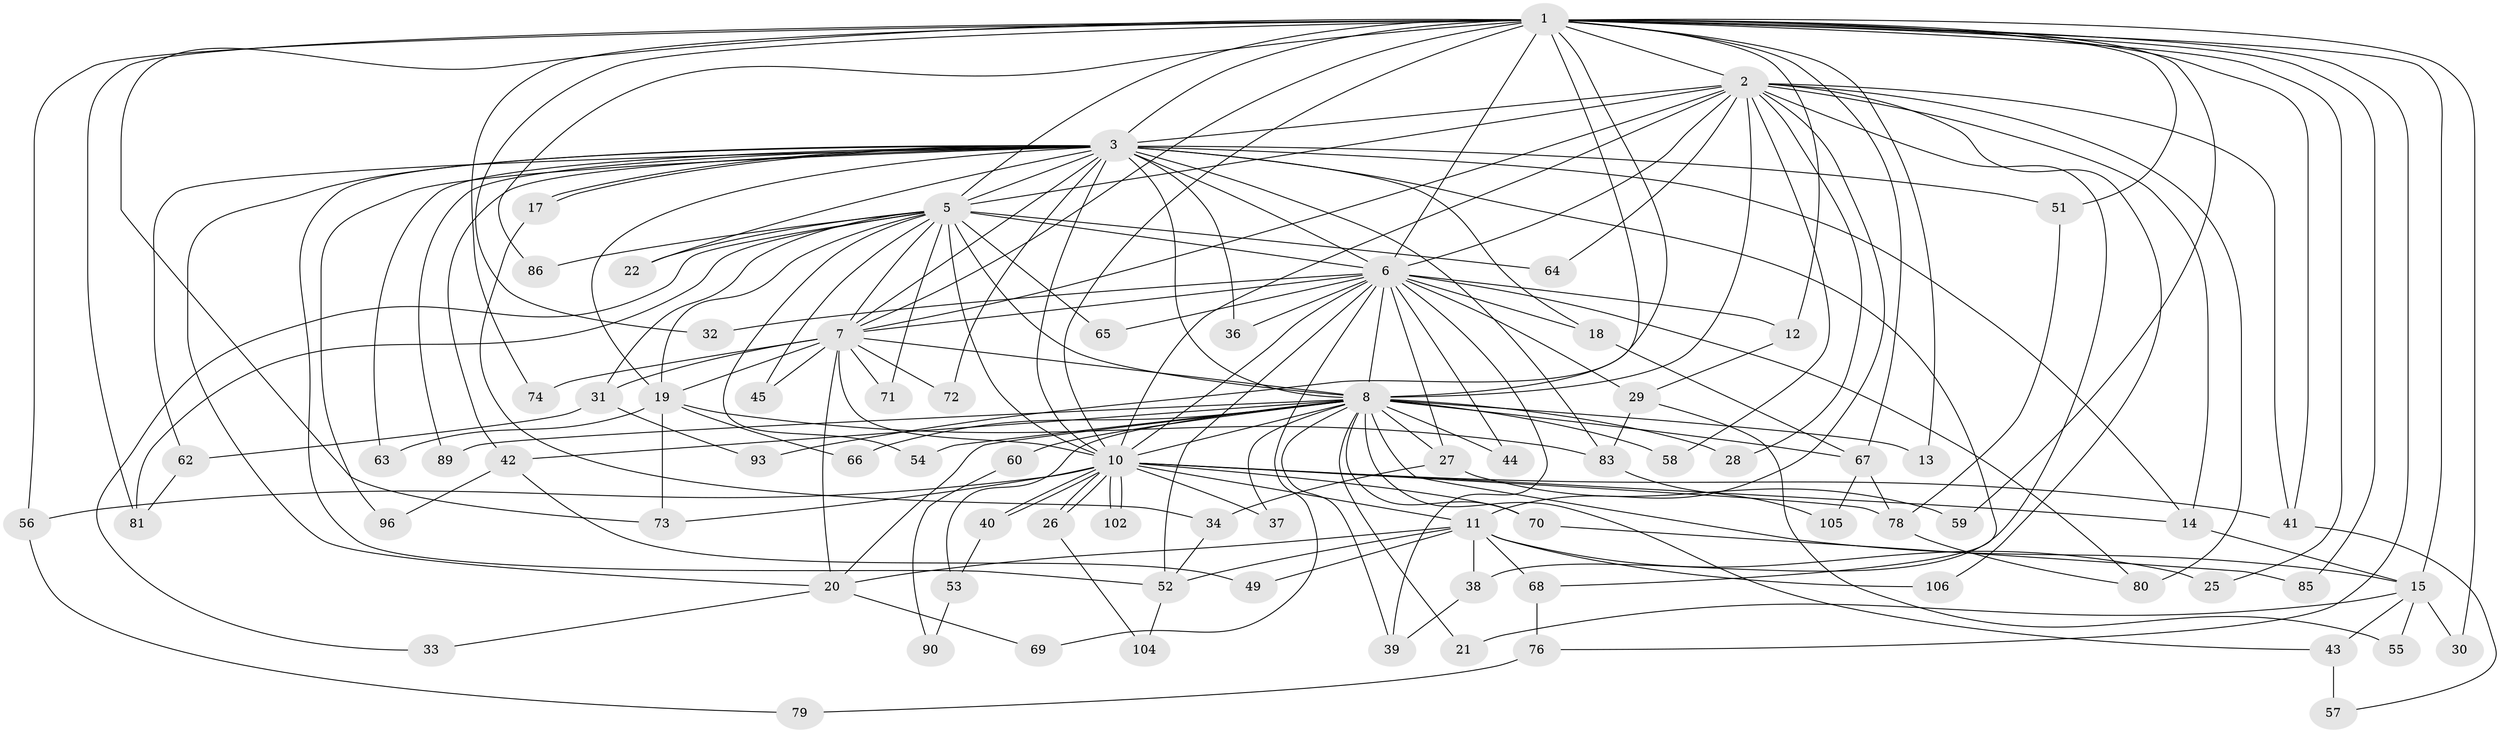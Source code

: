 // original degree distribution, {22: 0.02830188679245283, 19: 0.018867924528301886, 29: 0.009433962264150943, 18: 0.009433962264150943, 16: 0.009433962264150943, 17: 0.009433962264150943, 24: 0.009433962264150943, 9: 0.009433962264150943, 3: 0.2358490566037736, 2: 0.5094339622641509, 4: 0.09433962264150944, 6: 0.018867924528301886, 7: 0.009433962264150943, 5: 0.02830188679245283}
// Generated by graph-tools (version 1.1) at 2025/10/02/27/25 16:10:56]
// undirected, 79 vertices, 184 edges
graph export_dot {
graph [start="1"]
  node [color=gray90,style=filled];
  1 [super="+4"];
  2 [super="+46"];
  3 [super="+94"];
  5 [super="+35"];
  6 [super="+95"];
  7 [super="+24"];
  8 [super="+9"];
  10 [super="+91"];
  11 [super="+82"];
  12;
  13;
  14 [super="+23"];
  15 [super="+16"];
  17;
  18 [super="+50"];
  19 [super="+99"];
  20 [super="+48"];
  21;
  22;
  25;
  26;
  27 [super="+47"];
  28;
  29;
  30;
  31 [super="+100"];
  32;
  33;
  34;
  36;
  37;
  38;
  39 [super="+61"];
  40 [super="+97"];
  41 [super="+92"];
  42 [super="+84"];
  43;
  44;
  45;
  49;
  51;
  52 [super="+77"];
  53;
  54;
  55;
  56;
  57 [super="+101"];
  58;
  59;
  60;
  62;
  63;
  64;
  65;
  66;
  67 [super="+75"];
  68;
  69;
  70;
  71;
  72;
  73 [super="+103"];
  74;
  76;
  78 [super="+88"];
  79;
  80;
  81 [super="+98"];
  83 [super="+87"];
  85;
  86;
  89;
  90;
  93;
  96;
  102;
  104;
  105;
  106;
  1 -- 2 [weight=3];
  1 -- 3 [weight=2];
  1 -- 5 [weight=3];
  1 -- 6 [weight=2];
  1 -- 7 [weight=3];
  1 -- 8 [weight=4];
  1 -- 10 [weight=2];
  1 -- 13;
  1 -- 25;
  1 -- 41;
  1 -- 56;
  1 -- 67;
  1 -- 74;
  1 -- 76;
  1 -- 85;
  1 -- 86;
  1 -- 93 [weight=2];
  1 -- 15;
  1 -- 12;
  1 -- 30;
  1 -- 32;
  1 -- 51;
  1 -- 59;
  1 -- 81;
  1 -- 73;
  2 -- 3;
  2 -- 5;
  2 -- 6;
  2 -- 7;
  2 -- 8 [weight=2];
  2 -- 10;
  2 -- 11;
  2 -- 14;
  2 -- 28;
  2 -- 38;
  2 -- 41;
  2 -- 58;
  2 -- 64;
  2 -- 80;
  2 -- 106;
  3 -- 5;
  3 -- 6;
  3 -- 7;
  3 -- 8 [weight=2];
  3 -- 10;
  3 -- 14;
  3 -- 17;
  3 -- 17;
  3 -- 18 [weight=2];
  3 -- 19;
  3 -- 22;
  3 -- 36;
  3 -- 42 [weight=2];
  3 -- 51;
  3 -- 52;
  3 -- 62;
  3 -- 63;
  3 -- 68;
  3 -- 72;
  3 -- 83;
  3 -- 89;
  3 -- 96;
  3 -- 20;
  5 -- 6;
  5 -- 7;
  5 -- 8 [weight=2];
  5 -- 10;
  5 -- 19;
  5 -- 22;
  5 -- 31;
  5 -- 33;
  5 -- 45;
  5 -- 54;
  5 -- 64;
  5 -- 81;
  5 -- 86;
  5 -- 65;
  5 -- 71;
  6 -- 7;
  6 -- 8 [weight=2];
  6 -- 10;
  6 -- 12;
  6 -- 18;
  6 -- 27 [weight=2];
  6 -- 29;
  6 -- 32;
  6 -- 36;
  6 -- 39;
  6 -- 44;
  6 -- 65;
  6 -- 69;
  6 -- 80;
  6 -- 52;
  7 -- 8 [weight=2];
  7 -- 10;
  7 -- 31;
  7 -- 45;
  7 -- 71;
  7 -- 72;
  7 -- 74;
  7 -- 19;
  7 -- 20;
  8 -- 10 [weight=2];
  8 -- 13;
  8 -- 21;
  8 -- 43;
  8 -- 58;
  8 -- 60 [weight=2];
  8 -- 66;
  8 -- 89;
  8 -- 70;
  8 -- 15;
  8 -- 20;
  8 -- 27;
  8 -- 28;
  8 -- 37;
  8 -- 42;
  8 -- 44;
  8 -- 53;
  8 -- 54;
  8 -- 67;
  8 -- 39;
  10 -- 11;
  10 -- 26;
  10 -- 26;
  10 -- 37;
  10 -- 40;
  10 -- 40;
  10 -- 56;
  10 -- 70;
  10 -- 73;
  10 -- 78;
  10 -- 102;
  10 -- 102;
  10 -- 14 [weight=2];
  10 -- 41;
  11 -- 20;
  11 -- 25;
  11 -- 38;
  11 -- 49;
  11 -- 68;
  11 -- 106;
  11 -- 52;
  12 -- 29;
  14 -- 15;
  15 -- 21;
  15 -- 30;
  15 -- 43;
  15 -- 55;
  17 -- 34;
  18 -- 67;
  19 -- 63;
  19 -- 66;
  19 -- 73;
  19 -- 83;
  20 -- 33;
  20 -- 69;
  26 -- 104;
  27 -- 34;
  27 -- 59;
  29 -- 55;
  29 -- 83;
  31 -- 62;
  31 -- 93;
  34 -- 52;
  38 -- 39;
  40 -- 53;
  41 -- 57;
  42 -- 49;
  42 -- 96;
  43 -- 57 [weight=2];
  51 -- 78;
  52 -- 104;
  53 -- 90;
  56 -- 79;
  60 -- 90;
  62 -- 81;
  67 -- 105;
  67 -- 78;
  68 -- 76;
  70 -- 85;
  76 -- 79;
  78 -- 80;
  83 -- 105;
}
